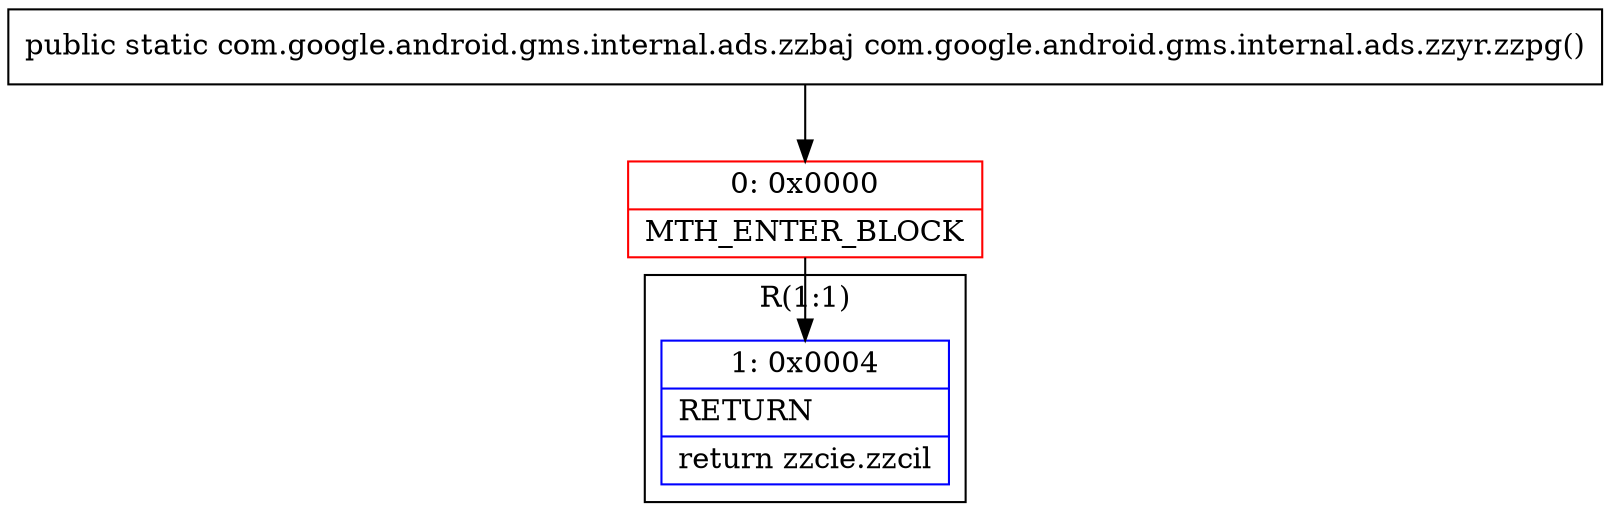 digraph "CFG forcom.google.android.gms.internal.ads.zzyr.zzpg()Lcom\/google\/android\/gms\/internal\/ads\/zzbaj;" {
subgraph cluster_Region_1921743935 {
label = "R(1:1)";
node [shape=record,color=blue];
Node_1 [shape=record,label="{1\:\ 0x0004|RETURN\l|return zzcie.zzcil\l}"];
}
Node_0 [shape=record,color=red,label="{0\:\ 0x0000|MTH_ENTER_BLOCK\l}"];
MethodNode[shape=record,label="{public static com.google.android.gms.internal.ads.zzbaj com.google.android.gms.internal.ads.zzyr.zzpg() }"];
MethodNode -> Node_0;
Node_0 -> Node_1;
}

